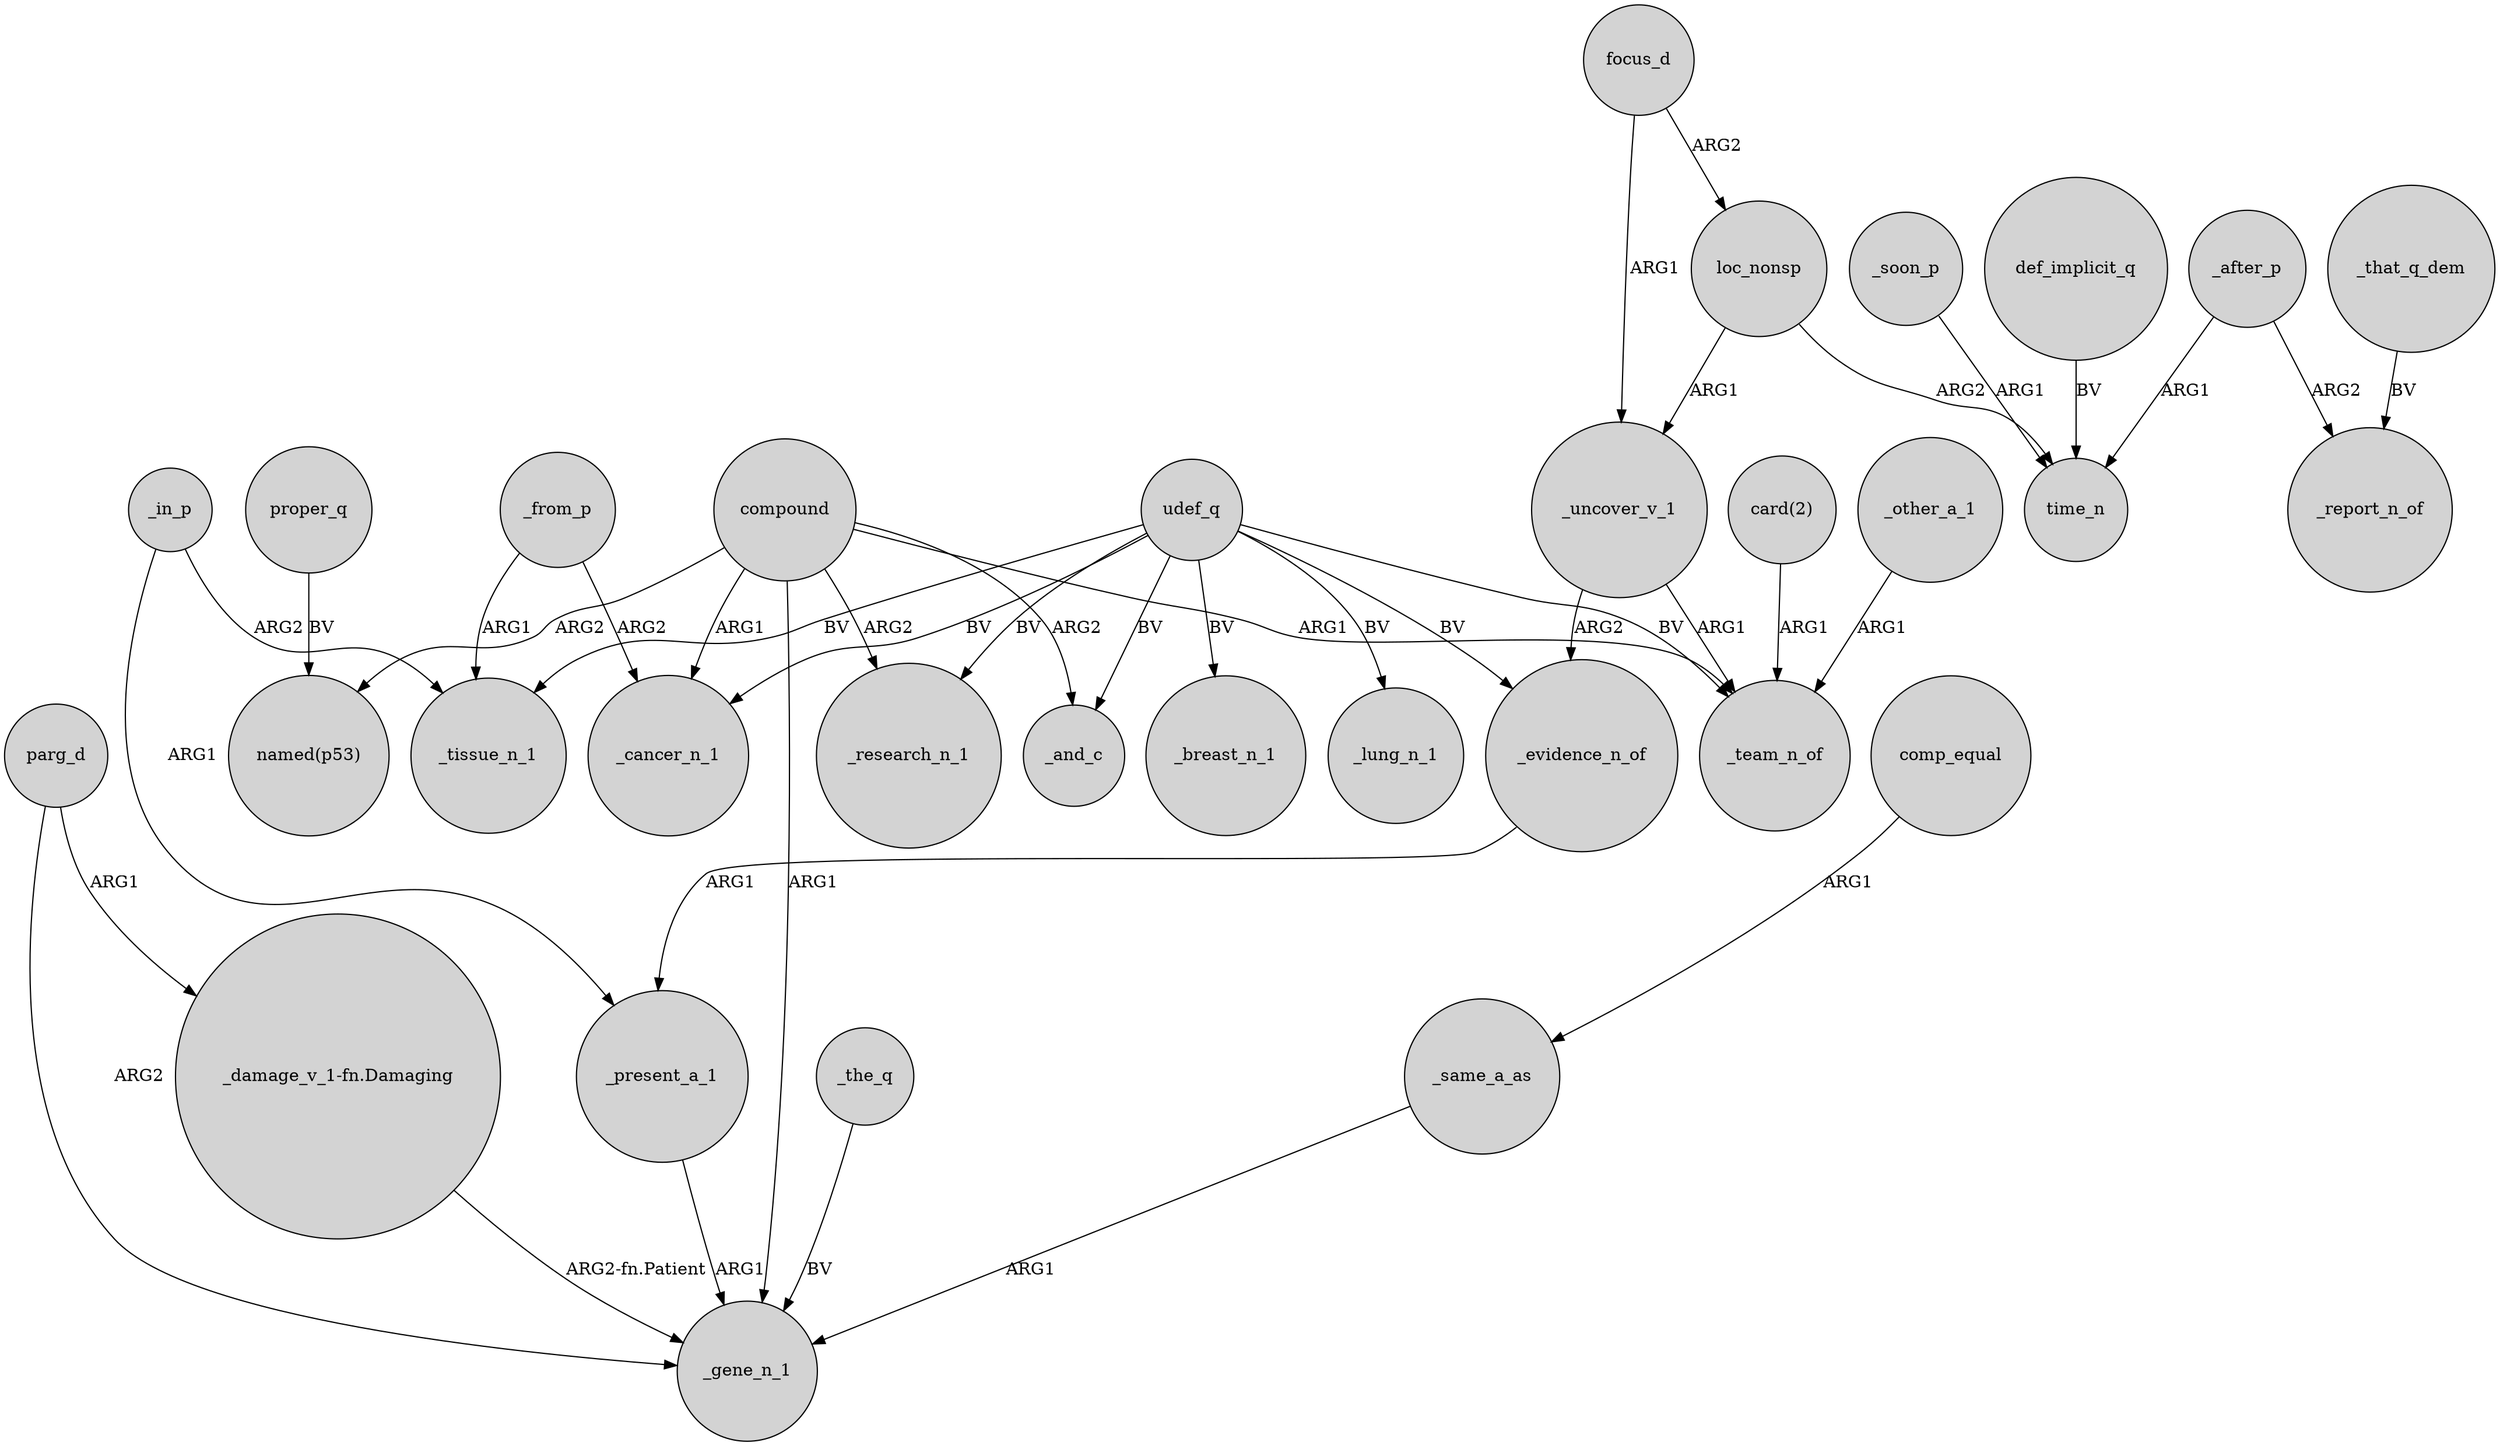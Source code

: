 digraph {
	node [shape=circle style=filled]
	proper_q -> "named(p53)" [label=BV]
	_that_q_dem -> _report_n_of [label=BV]
	_evidence_n_of -> _present_a_1 [label=ARG1]
	loc_nonsp -> time_n [label=ARG2]
	_soon_p -> time_n [label=ARG1]
	udef_q -> _tissue_n_1 [label=BV]
	_in_p -> _present_a_1 [label=ARG1]
	"_damage_v_1-fn.Damaging" -> _gene_n_1 [label="ARG2-fn.Patient"]
	udef_q -> _lung_n_1 [label=BV]
	parg_d -> "_damage_v_1-fn.Damaging" [label=ARG1]
	compound -> _team_n_of [label=ARG1]
	_from_p -> _tissue_n_1 [label=ARG1]
	compound -> _gene_n_1 [label=ARG1]
	_uncover_v_1 -> _team_n_of [label=ARG1]
	compound -> "named(p53)" [label=ARG2]
	focus_d -> loc_nonsp [label=ARG2]
	compound -> _research_n_1 [label=ARG2]
	focus_d -> _uncover_v_1 [label=ARG1]
	udef_q -> _breast_n_1 [label=BV]
	_the_q -> _gene_n_1 [label=BV]
	_same_a_as -> _gene_n_1 [label=ARG1]
	def_implicit_q -> time_n [label=BV]
	udef_q -> _team_n_of [label=BV]
	_uncover_v_1 -> _evidence_n_of [label=ARG2]
	_from_p -> _cancer_n_1 [label=ARG2]
	udef_q -> _and_c [label=BV]
	_after_p -> _report_n_of [label=ARG2]
	udef_q -> _cancer_n_1 [label=BV]
	loc_nonsp -> _uncover_v_1 [label=ARG1]
	compound -> _and_c [label=ARG2]
	comp_equal -> _same_a_as [label=ARG1]
	parg_d -> _gene_n_1 [label=ARG2]
	udef_q -> _research_n_1 [label=BV]
	compound -> _cancer_n_1 [label=ARG1]
	_in_p -> _tissue_n_1 [label=ARG2]
	"card(2)" -> _team_n_of [label=ARG1]
	_after_p -> time_n [label=ARG1]
	_present_a_1 -> _gene_n_1 [label=ARG1]
	udef_q -> _evidence_n_of [label=BV]
	_other_a_1 -> _team_n_of [label=ARG1]
}
